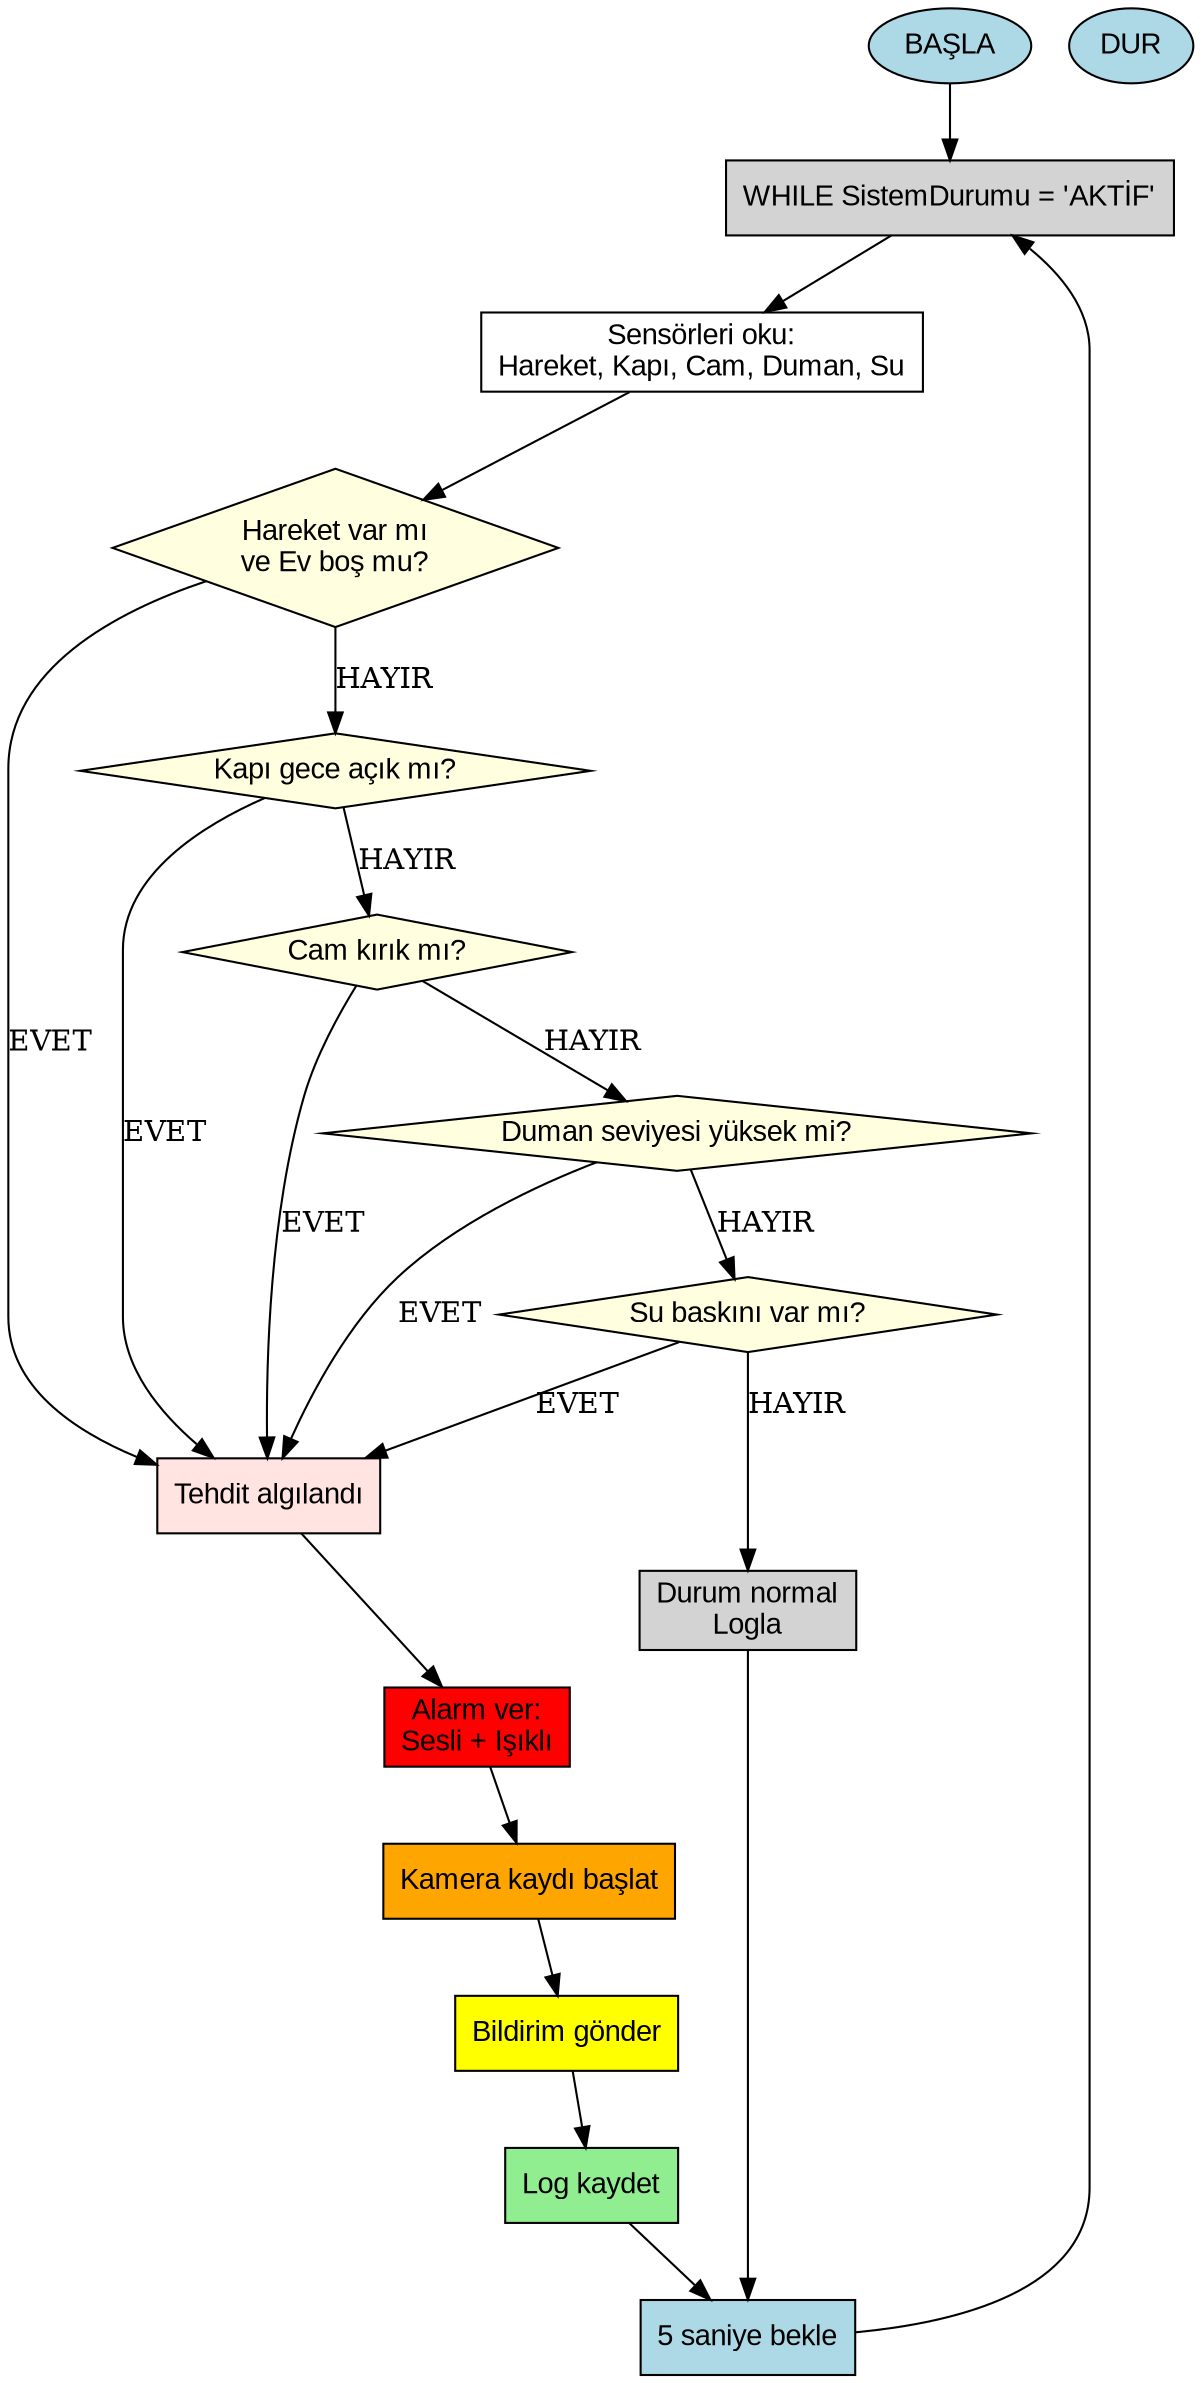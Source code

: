 digraph AkilliEvGuvenlik {
    node [style=filled, fontname="Arial"]

    Start [label="BAŞLA", shape=ellipse, fillcolor=lightblue]
    Loop [label="WHILE SistemDurumu = 'AKTİF'", shape=box, fillcolor=lightgray]

    SensorOkuma [label="Sensörleri oku:\nHareket, Kapı, Cam, Duman, Su", shape=box, fillcolor=white]

    HareketKontrol [label="Hareket var mı\nve Ev boş mu?", shape=diamond, fillcolor=lightyellow]
    KapıKontrol [label="Kapı gece açık mı?", shape=diamond, fillcolor=lightyellow]
    CamKontrol [label="Cam kırık mı?", shape=diamond, fillcolor=lightyellow]
    DumanKontrol [label="Duman seviyesi yüksek mi?", shape=diamond, fillcolor=lightyellow]
    SuKontrol [label="Su baskını var mı?", shape=diamond, fillcolor=lightyellow]

    TehditVar [label="Tehdit algılandı", shape=box, fillcolor=mistyrose]
    AlarmVer [label="Alarm ver:\nSesli + Işıklı", shape=box, fillcolor=red]
    KameraKaydet [label="Kamera kaydı başlat", shape=box, fillcolor=orange]
    BildirimGonder [label="Bildirim gönder", shape=box, fillcolor=yellow]
    LogKaydet [label="Log kaydet", shape=box, fillcolor=lightgreen]

    DurumNormal [label="Durum normal\nLogla", shape=box, fillcolor=lightgray]
    Bekle [label="5 saniye bekle", shape=box, fillcolor=lightblue]

    End [label="DUR", shape=ellipse, fillcolor=lightblue]

    // Akışlar
    Start -> Loop
    Loop -> SensorOkuma
    SensorOkuma -> HareketKontrol
    HareketKontrol -> TehditVar [label="EVET"]
    HareketKontrol -> KapıKontrol [label="HAYIR"]
    KapıKontrol -> TehditVar [label="EVET"]
    KapıKontrol -> CamKontrol [label="HAYIR"]
    CamKontrol -> TehditVar [label="EVET"]
    CamKontrol -> DumanKontrol [label="HAYIR"]
    DumanKontrol -> TehditVar [label="EVET"]
    DumanKontrol -> SuKontrol [label="HAYIR"]
    SuKontrol -> TehditVar [label="EVET"]
    SuKontrol -> DurumNormal [label="HAYIR"]

    TehditVar -> AlarmVer
    AlarmVer -> KameraKaydet
    KameraKaydet -> BildirimGonder
    BildirimGonder -> LogKaydet
    LogKaydet -> Bekle

    DurumNormal -> Bekle
    Bekle -> Loop
}
